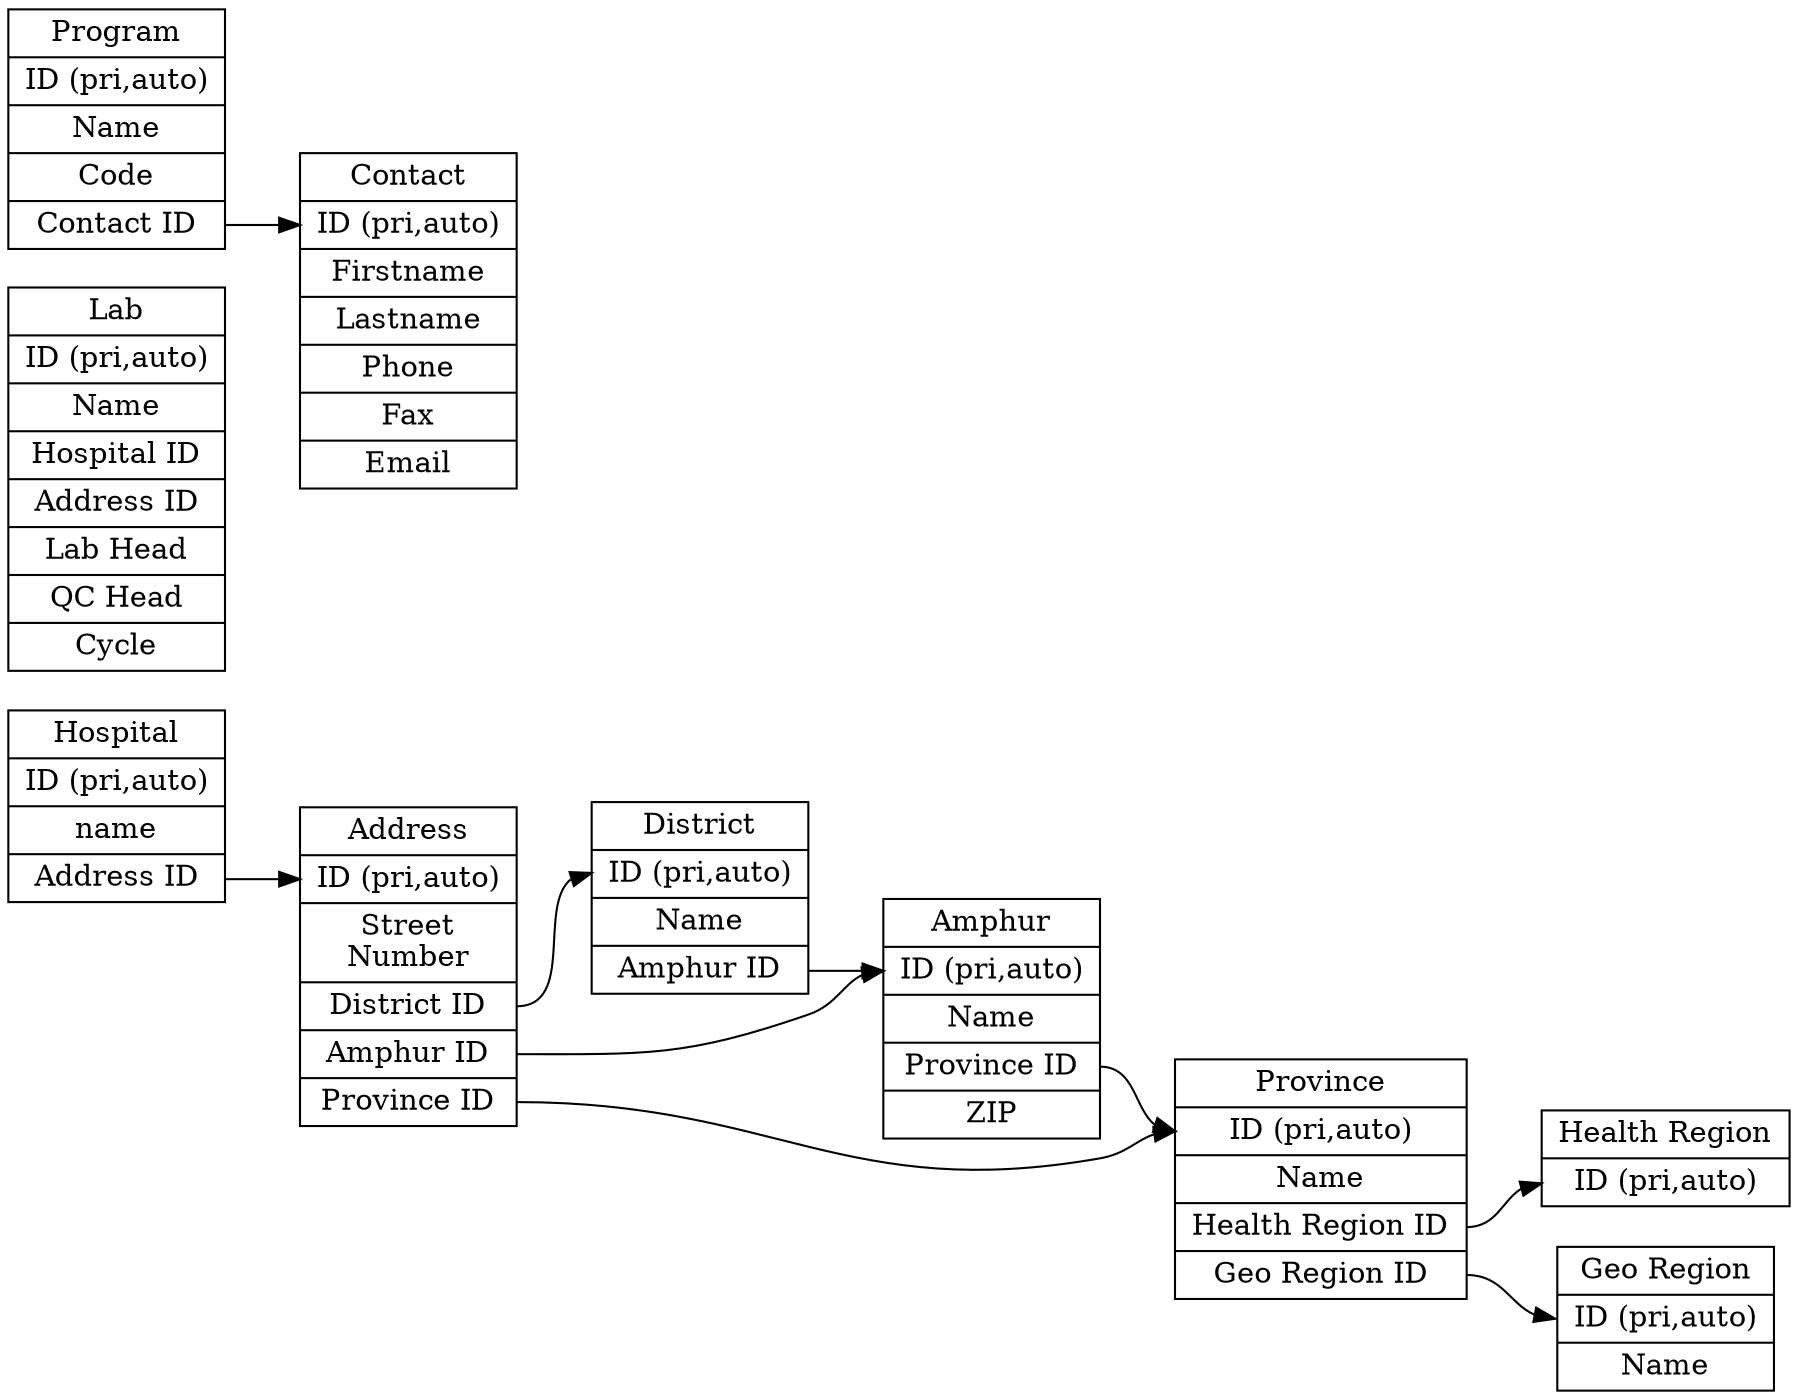 digraph G {
    graph [rankdir = "LR"];
    "hospital_table" [shape = "record" label = "Hospital|ID (pri,auto)|name|<f3>Address ID"];
    "address_table" [shape = "record" label="Address|<f1>ID (pri,auto)|Street\nNumber|<f3>District ID|<f4>Amphur ID|<f5>Province ID"];
    "province_table" [shape = "record" label="Province|<f1>ID (pri,auto)|Name|<f3>Health Region ID|<f4>Geo Region ID"];
    "amphur_table" [shape="record" label="Amphur|<f1>ID (pri,auto)|Name|<f3>Province ID|ZIP"];
    "district_table" [shape="record" label="District|<f1>ID (pri,auto)|Name|<f3>Amphur ID"];
    "health_region_table" [shape="record" label="Health Region|<f1>ID (pri,auto)"];
    "geo_region_table" [shape="record" label="Geo Region|<f1>ID (pri,auto)|Name"];

    "lab_table" [shape="record" label="Lab|ID (pri,auto)|Name|Hospital ID|Address ID|Lab Head|QC Head|Cycle"]
    "contact_table" [shape="record" label="Contact|<f1>ID (pri,auto)|Firstname|Lastname|Phone|Fax|Email"]
    "program_table" [shape="record" label="Program|ID (pri,auto)|Name|Code|<f4>Contact ID"];

    "address_table":f3 -> "district_table":f1;
    "address_table":f4 -> "amphur_table":f1;
    "address_table":f5 -> "province_table":f1;

    "hospital_table":f3 -> "address_table":f1;

    "amphur_table":f3 -> "province_table":f1;
    "district_table":f3 -> "amphur_table":f1;

    "province_table":f3 -> "health_region_table":f1;
    "province_table":f4 -> "geo_region_table":f1;

    "program_table":f4 -> "contact_table":f1;
}
